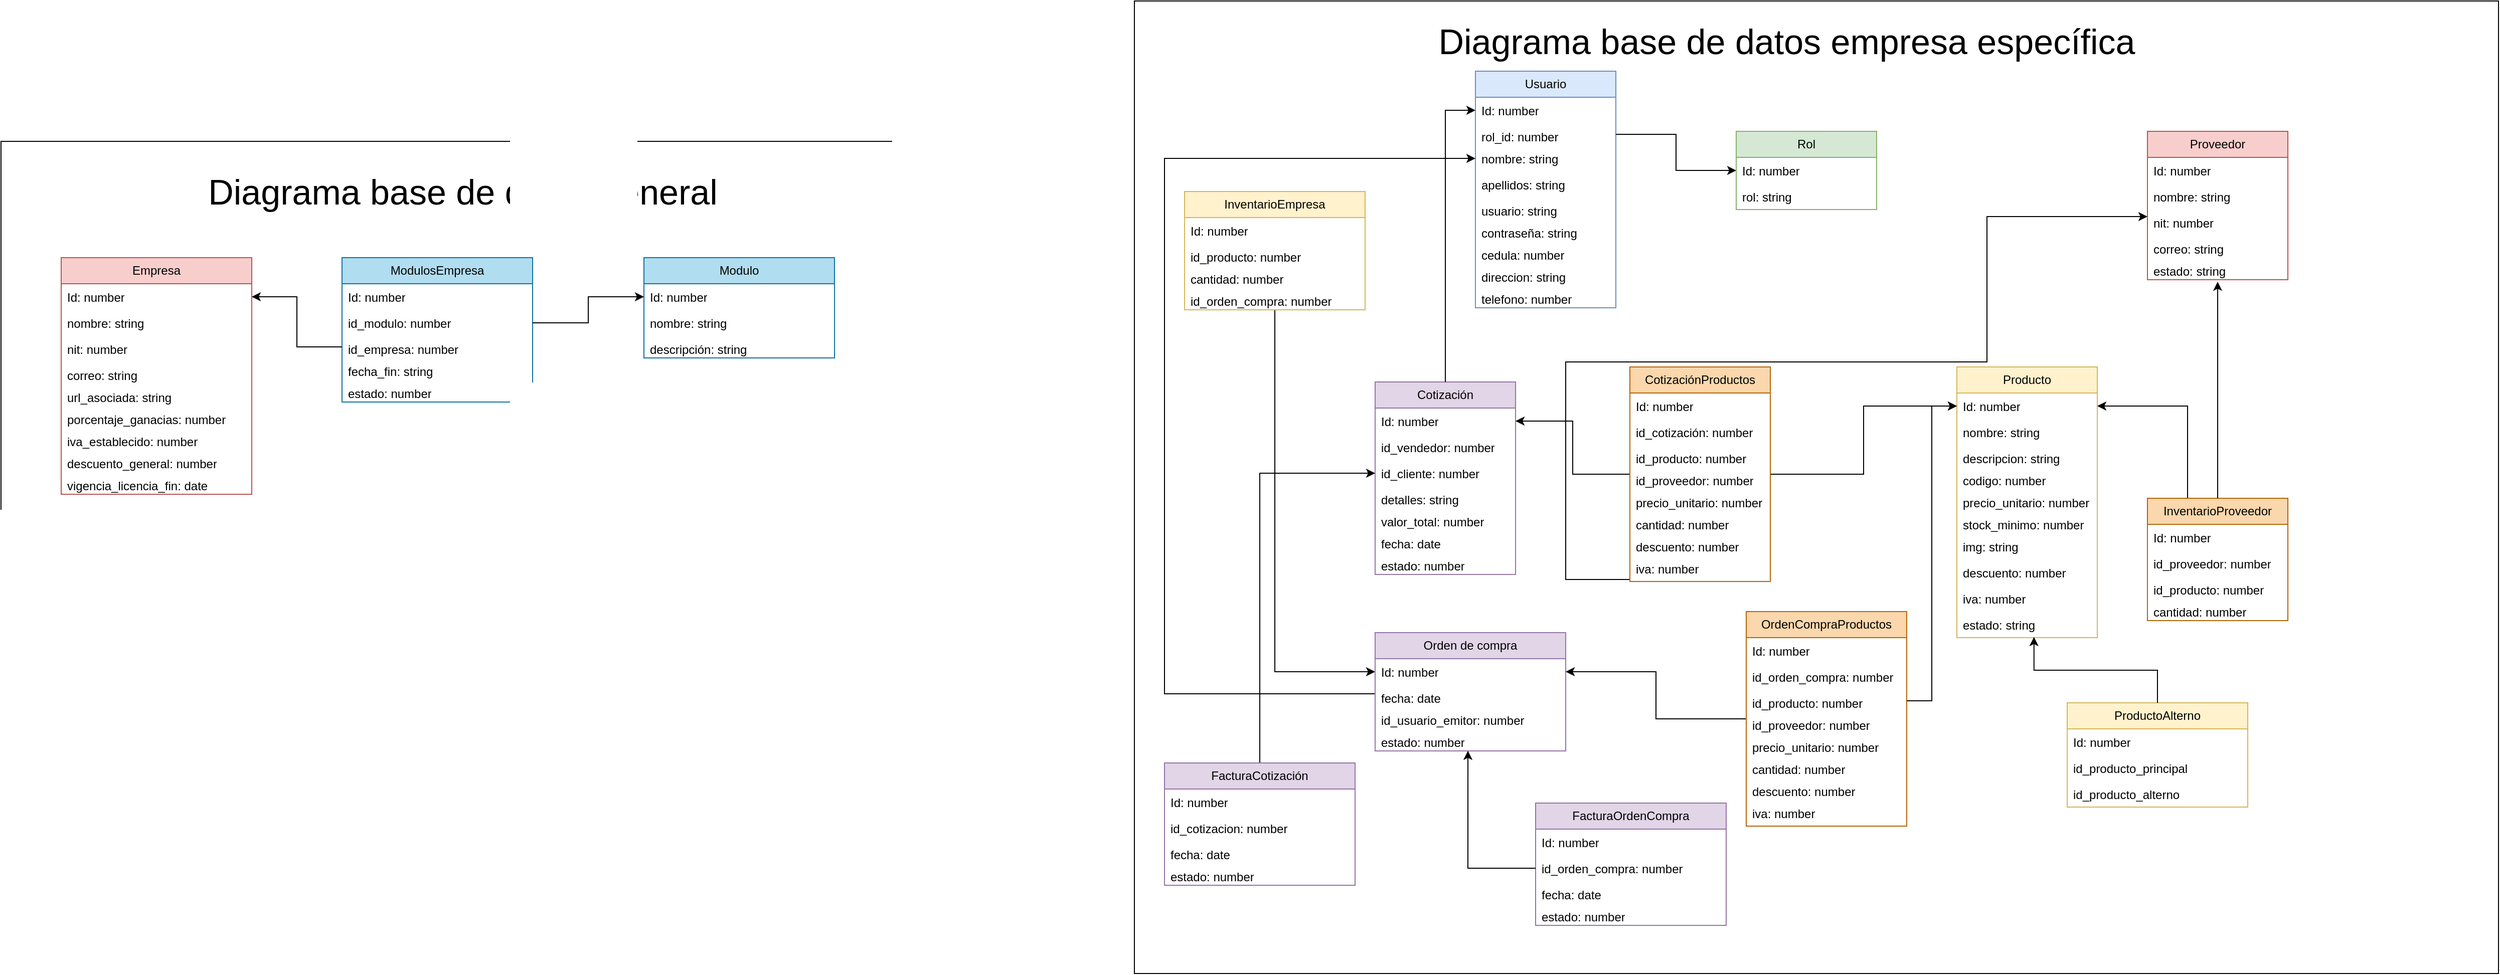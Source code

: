 <mxfile version="24.4.8" type="device">
  <diagram id="C5RBs43oDa-KdzZeNtuy" name="Page-1">
    <mxGraphModel dx="3328" dy="836" grid="1" gridSize="10" guides="1" tooltips="1" connect="1" arrows="1" fold="1" page="1" pageScale="1" pageWidth="827" pageHeight="1169" math="0" shadow="0">
      <root>
        <mxCell id="WIyWlLk6GJQsqaUBKTNV-0" />
        <mxCell id="WIyWlLk6GJQsqaUBKTNV-1" parent="WIyWlLk6GJQsqaUBKTNV-0" />
        <mxCell id="5zGnmyTfFPHYmMDMAzCC-140" value="" style="rounded=0;whiteSpace=wrap;html=1;" parent="WIyWlLk6GJQsqaUBKTNV-1" vertex="1">
          <mxGeometry x="-220" y="20" width="1360" height="970" as="geometry" />
        </mxCell>
        <mxCell id="5zGnmyTfFPHYmMDMAzCC-137" value="" style="rounded=0;whiteSpace=wrap;html=1;" parent="WIyWlLk6GJQsqaUBKTNV-1" vertex="1">
          <mxGeometry x="-1350" y="160" width="890" height="390" as="geometry" />
        </mxCell>
        <mxCell id="5zGnmyTfFPHYmMDMAzCC-3" value="Usuario" style="swimlane;fontStyle=0;childLayout=stackLayout;horizontal=1;startSize=26;fillColor=#dae8fc;horizontalStack=0;resizeParent=1;resizeParentMax=0;resizeLast=0;collapsible=1;marginBottom=0;whiteSpace=wrap;html=1;strokeColor=#6c8ebf;" parent="WIyWlLk6GJQsqaUBKTNV-1" vertex="1">
          <mxGeometry x="120" y="90" width="140" height="236" as="geometry" />
        </mxCell>
        <mxCell id="5zGnmyTfFPHYmMDMAzCC-4" value="Id: number" style="text;strokeColor=none;fillColor=none;align=left;verticalAlign=top;spacingLeft=4;spacingRight=4;overflow=hidden;rotatable=0;points=[[0,0.5],[1,0.5]];portConstraint=eastwest;whiteSpace=wrap;html=1;" parent="5zGnmyTfFPHYmMDMAzCC-3" vertex="1">
          <mxGeometry y="26" width="140" height="26" as="geometry" />
        </mxCell>
        <mxCell id="5zGnmyTfFPHYmMDMAzCC-10" value="rol_id: number" style="text;strokeColor=none;fillColor=none;align=left;verticalAlign=top;spacingLeft=4;spacingRight=4;overflow=hidden;rotatable=0;points=[[0,0.5],[1,0.5]];portConstraint=eastwest;whiteSpace=wrap;html=1;" parent="5zGnmyTfFPHYmMDMAzCC-3" vertex="1">
          <mxGeometry y="52" width="140" height="22" as="geometry" />
        </mxCell>
        <mxCell id="5zGnmyTfFPHYmMDMAzCC-5" value="nombre: string" style="text;strokeColor=none;fillColor=none;align=left;verticalAlign=top;spacingLeft=4;spacingRight=4;overflow=hidden;rotatable=0;points=[[0,0.5],[1,0.5]];portConstraint=eastwest;whiteSpace=wrap;html=1;" parent="5zGnmyTfFPHYmMDMAzCC-3" vertex="1">
          <mxGeometry y="74" width="140" height="26" as="geometry" />
        </mxCell>
        <mxCell id="5zGnmyTfFPHYmMDMAzCC-6" value="apellidos: string" style="text;strokeColor=none;fillColor=none;align=left;verticalAlign=top;spacingLeft=4;spacingRight=4;overflow=hidden;rotatable=0;points=[[0,0.5],[1,0.5]];portConstraint=eastwest;whiteSpace=wrap;html=1;" parent="5zGnmyTfFPHYmMDMAzCC-3" vertex="1">
          <mxGeometry y="100" width="140" height="26" as="geometry" />
        </mxCell>
        <mxCell id="5zGnmyTfFPHYmMDMAzCC-9" value="usuario: string" style="text;strokeColor=none;fillColor=none;align=left;verticalAlign=top;spacingLeft=4;spacingRight=4;overflow=hidden;rotatable=0;points=[[0,0.5],[1,0.5]];portConstraint=eastwest;whiteSpace=wrap;html=1;" parent="5zGnmyTfFPHYmMDMAzCC-3" vertex="1">
          <mxGeometry y="126" width="140" height="22" as="geometry" />
        </mxCell>
        <mxCell id="5zGnmyTfFPHYmMDMAzCC-14" value="contraseña: string" style="text;strokeColor=none;fillColor=none;align=left;verticalAlign=top;spacingLeft=4;spacingRight=4;overflow=hidden;rotatable=0;points=[[0,0.5],[1,0.5]];portConstraint=eastwest;whiteSpace=wrap;html=1;" parent="5zGnmyTfFPHYmMDMAzCC-3" vertex="1">
          <mxGeometry y="148" width="140" height="22" as="geometry" />
        </mxCell>
        <mxCell id="5zGnmyTfFPHYmMDMAzCC-7" value="cedula: number" style="text;strokeColor=none;fillColor=none;align=left;verticalAlign=top;spacingLeft=4;spacingRight=4;overflow=hidden;rotatable=0;points=[[0,0.5],[1,0.5]];portConstraint=eastwest;whiteSpace=wrap;html=1;" parent="5zGnmyTfFPHYmMDMAzCC-3" vertex="1">
          <mxGeometry y="170" width="140" height="22" as="geometry" />
        </mxCell>
        <mxCell id="5zGnmyTfFPHYmMDMAzCC-144" value="direccion: string" style="text;strokeColor=none;fillColor=none;align=left;verticalAlign=top;spacingLeft=4;spacingRight=4;overflow=hidden;rotatable=0;points=[[0,0.5],[1,0.5]];portConstraint=eastwest;whiteSpace=wrap;html=1;" parent="5zGnmyTfFPHYmMDMAzCC-3" vertex="1">
          <mxGeometry y="192" width="140" height="22" as="geometry" />
        </mxCell>
        <mxCell id="5zGnmyTfFPHYmMDMAzCC-145" value="telefono: number" style="text;strokeColor=none;fillColor=none;align=left;verticalAlign=top;spacingLeft=4;spacingRight=4;overflow=hidden;rotatable=0;points=[[0,0.5],[1,0.5]];portConstraint=eastwest;whiteSpace=wrap;html=1;" parent="5zGnmyTfFPHYmMDMAzCC-3" vertex="1">
          <mxGeometry y="214" width="140" height="22" as="geometry" />
        </mxCell>
        <mxCell id="5zGnmyTfFPHYmMDMAzCC-15" value="Rol" style="swimlane;fontStyle=0;childLayout=stackLayout;horizontal=1;startSize=26;fillColor=#d5e8d4;horizontalStack=0;resizeParent=1;resizeParentMax=0;resizeLast=0;collapsible=1;marginBottom=0;whiteSpace=wrap;html=1;strokeColor=#82b366;" parent="WIyWlLk6GJQsqaUBKTNV-1" vertex="1">
          <mxGeometry x="380" y="150" width="140" height="78" as="geometry" />
        </mxCell>
        <mxCell id="5zGnmyTfFPHYmMDMAzCC-16" value="Id: number" style="text;strokeColor=none;fillColor=none;align=left;verticalAlign=top;spacingLeft=4;spacingRight=4;overflow=hidden;rotatable=0;points=[[0,0.5],[1,0.5]];portConstraint=eastwest;whiteSpace=wrap;html=1;" parent="5zGnmyTfFPHYmMDMAzCC-15" vertex="1">
          <mxGeometry y="26" width="140" height="26" as="geometry" />
        </mxCell>
        <mxCell id="5zGnmyTfFPHYmMDMAzCC-17" value="rol: string" style="text;strokeColor=none;fillColor=none;align=left;verticalAlign=top;spacingLeft=4;spacingRight=4;overflow=hidden;rotatable=0;points=[[0,0.5],[1,0.5]];portConstraint=eastwest;whiteSpace=wrap;html=1;" parent="5zGnmyTfFPHYmMDMAzCC-15" vertex="1">
          <mxGeometry y="52" width="140" height="26" as="geometry" />
        </mxCell>
        <mxCell id="5zGnmyTfFPHYmMDMAzCC-29" value="Proveedor" style="swimlane;fontStyle=0;childLayout=stackLayout;horizontal=1;startSize=26;fillColor=#f8cecc;horizontalStack=0;resizeParent=1;resizeParentMax=0;resizeLast=0;collapsible=1;marginBottom=0;whiteSpace=wrap;html=1;strokeColor=#b85450;" parent="WIyWlLk6GJQsqaUBKTNV-1" vertex="1">
          <mxGeometry x="790" y="150" width="140" height="148" as="geometry" />
        </mxCell>
        <mxCell id="5zGnmyTfFPHYmMDMAzCC-30" value="Id: number" style="text;strokeColor=none;fillColor=none;align=left;verticalAlign=top;spacingLeft=4;spacingRight=4;overflow=hidden;rotatable=0;points=[[0,0.5],[1,0.5]];portConstraint=eastwest;whiteSpace=wrap;html=1;" parent="5zGnmyTfFPHYmMDMAzCC-29" vertex="1">
          <mxGeometry y="26" width="140" height="26" as="geometry" />
        </mxCell>
        <mxCell id="5zGnmyTfFPHYmMDMAzCC-31" value="nombre: string" style="text;strokeColor=none;fillColor=none;align=left;verticalAlign=top;spacingLeft=4;spacingRight=4;overflow=hidden;rotatable=0;points=[[0,0.5],[1,0.5]];portConstraint=eastwest;whiteSpace=wrap;html=1;" parent="5zGnmyTfFPHYmMDMAzCC-29" vertex="1">
          <mxGeometry y="52" width="140" height="26" as="geometry" />
        </mxCell>
        <mxCell id="5zGnmyTfFPHYmMDMAzCC-32" value="nit: number" style="text;strokeColor=none;fillColor=none;align=left;verticalAlign=top;spacingLeft=4;spacingRight=4;overflow=hidden;rotatable=0;points=[[0,0.5],[1,0.5]];portConstraint=eastwest;whiteSpace=wrap;html=1;" parent="5zGnmyTfFPHYmMDMAzCC-29" vertex="1">
          <mxGeometry y="78" width="140" height="26" as="geometry" />
        </mxCell>
        <mxCell id="5zGnmyTfFPHYmMDMAzCC-33" value="correo: string" style="text;strokeColor=none;fillColor=none;align=left;verticalAlign=top;spacingLeft=4;spacingRight=4;overflow=hidden;rotatable=0;points=[[0,0.5],[1,0.5]];portConstraint=eastwest;whiteSpace=wrap;html=1;" parent="5zGnmyTfFPHYmMDMAzCC-29" vertex="1">
          <mxGeometry y="104" width="140" height="22" as="geometry" />
        </mxCell>
        <mxCell id="8UGv5qSKdL5FKsUaXSDd-0" value="estado: string" style="text;strokeColor=none;fillColor=none;align=left;verticalAlign=top;spacingLeft=4;spacingRight=4;overflow=hidden;rotatable=0;points=[[0,0.5],[1,0.5]];portConstraint=eastwest;whiteSpace=wrap;html=1;" parent="5zGnmyTfFPHYmMDMAzCC-29" vertex="1">
          <mxGeometry y="126" width="140" height="22" as="geometry" />
        </mxCell>
        <mxCell id="5zGnmyTfFPHYmMDMAzCC-34" value="Producto" style="swimlane;fontStyle=0;childLayout=stackLayout;horizontal=1;startSize=26;fillColor=#fff2cc;horizontalStack=0;resizeParent=1;resizeParentMax=0;resizeLast=0;collapsible=1;marginBottom=0;whiteSpace=wrap;html=1;strokeColor=#d6b656;" parent="WIyWlLk6GJQsqaUBKTNV-1" vertex="1">
          <mxGeometry x="600" y="385" width="140" height="270" as="geometry" />
        </mxCell>
        <mxCell id="5zGnmyTfFPHYmMDMAzCC-35" value="Id: number" style="text;strokeColor=none;fillColor=none;align=left;verticalAlign=top;spacingLeft=4;spacingRight=4;overflow=hidden;rotatable=0;points=[[0,0.5],[1,0.5]];portConstraint=eastwest;whiteSpace=wrap;html=1;" parent="5zGnmyTfFPHYmMDMAzCC-34" vertex="1">
          <mxGeometry y="26" width="140" height="26" as="geometry" />
        </mxCell>
        <mxCell id="5zGnmyTfFPHYmMDMAzCC-36" value="nombre: string" style="text;strokeColor=none;fillColor=none;align=left;verticalAlign=top;spacingLeft=4;spacingRight=4;overflow=hidden;rotatable=0;points=[[0,0.5],[1,0.5]];portConstraint=eastwest;whiteSpace=wrap;html=1;" parent="5zGnmyTfFPHYmMDMAzCC-34" vertex="1">
          <mxGeometry y="52" width="140" height="26" as="geometry" />
        </mxCell>
        <mxCell id="5zGnmyTfFPHYmMDMAzCC-40" value="descripcion: string" style="text;strokeColor=none;fillColor=none;align=left;verticalAlign=top;spacingLeft=4;spacingRight=4;overflow=hidden;rotatable=0;points=[[0,0.5],[1,0.5]];portConstraint=eastwest;whiteSpace=wrap;html=1;" parent="5zGnmyTfFPHYmMDMAzCC-34" vertex="1">
          <mxGeometry y="78" width="140" height="22" as="geometry" />
        </mxCell>
        <mxCell id="5zGnmyTfFPHYmMDMAzCC-42" value="codigo: number" style="text;strokeColor=none;fillColor=none;align=left;verticalAlign=top;spacingLeft=4;spacingRight=4;overflow=hidden;rotatable=0;points=[[0,0.5],[1,0.5]];portConstraint=eastwest;whiteSpace=wrap;html=1;" parent="5zGnmyTfFPHYmMDMAzCC-34" vertex="1">
          <mxGeometry y="100" width="140" height="22" as="geometry" />
        </mxCell>
        <mxCell id="5zGnmyTfFPHYmMDMAzCC-41" value="precio_unitario: number" style="text;strokeColor=none;fillColor=none;align=left;verticalAlign=top;spacingLeft=4;spacingRight=4;overflow=hidden;rotatable=0;points=[[0,0.5],[1,0.5]];portConstraint=eastwest;whiteSpace=wrap;html=1;" parent="5zGnmyTfFPHYmMDMAzCC-34" vertex="1">
          <mxGeometry y="122" width="140" height="22" as="geometry" />
        </mxCell>
        <mxCell id="5zGnmyTfFPHYmMDMAzCC-39" value="stock_minimo: number" style="text;strokeColor=none;fillColor=none;align=left;verticalAlign=top;spacingLeft=4;spacingRight=4;overflow=hidden;rotatable=0;points=[[0,0.5],[1,0.5]];portConstraint=eastwest;whiteSpace=wrap;html=1;" parent="5zGnmyTfFPHYmMDMAzCC-34" vertex="1">
          <mxGeometry y="144" width="140" height="22" as="geometry" />
        </mxCell>
        <mxCell id="5zGnmyTfFPHYmMDMAzCC-37" value="img: string" style="text;strokeColor=none;fillColor=none;align=left;verticalAlign=top;spacingLeft=4;spacingRight=4;overflow=hidden;rotatable=0;points=[[0,0.5],[1,0.5]];portConstraint=eastwest;whiteSpace=wrap;html=1;" parent="5zGnmyTfFPHYmMDMAzCC-34" vertex="1">
          <mxGeometry y="166" width="140" height="26" as="geometry" />
        </mxCell>
        <mxCell id="5zGnmyTfFPHYmMDMAzCC-47" value="descuento: number" style="text;strokeColor=none;fillColor=none;align=left;verticalAlign=top;spacingLeft=4;spacingRight=4;overflow=hidden;rotatable=0;points=[[0,0.5],[1,0.5]];portConstraint=eastwest;whiteSpace=wrap;html=1;" parent="5zGnmyTfFPHYmMDMAzCC-34" vertex="1">
          <mxGeometry y="192" width="140" height="26" as="geometry" />
        </mxCell>
        <mxCell id="5zGnmyTfFPHYmMDMAzCC-83" value="iva: number" style="text;strokeColor=none;fillColor=none;align=left;verticalAlign=top;spacingLeft=4;spacingRight=4;overflow=hidden;rotatable=0;points=[[0,0.5],[1,0.5]];portConstraint=eastwest;whiteSpace=wrap;html=1;" parent="5zGnmyTfFPHYmMDMAzCC-34" vertex="1">
          <mxGeometry y="218" width="140" height="26" as="geometry" />
        </mxCell>
        <mxCell id="8UGv5qSKdL5FKsUaXSDd-1" value="estado: string" style="text;strokeColor=none;fillColor=none;align=left;verticalAlign=top;spacingLeft=4;spacingRight=4;overflow=hidden;rotatable=0;points=[[0,0.5],[1,0.5]];portConstraint=eastwest;whiteSpace=wrap;html=1;" parent="5zGnmyTfFPHYmMDMAzCC-34" vertex="1">
          <mxGeometry y="244" width="140" height="26" as="geometry" />
        </mxCell>
        <mxCell id="5zGnmyTfFPHYmMDMAzCC-58" style="edgeStyle=orthogonalEdgeStyle;rounded=0;orthogonalLoop=1;jettySize=auto;html=1;entryX=1;entryY=0.5;entryDx=0;entryDy=0;" parent="WIyWlLk6GJQsqaUBKTNV-1" source="5zGnmyTfFPHYmMDMAzCC-48" target="5zGnmyTfFPHYmMDMAzCC-35" edge="1">
          <mxGeometry relative="1" as="geometry">
            <Array as="points">
              <mxPoint x="830" y="424" />
            </Array>
          </mxGeometry>
        </mxCell>
        <mxCell id="5zGnmyTfFPHYmMDMAzCC-48" value="InventarioProveedor" style="swimlane;fontStyle=0;childLayout=stackLayout;horizontal=1;startSize=26;fillColor=#fad7ac;horizontalStack=0;resizeParent=1;resizeParentMax=0;resizeLast=0;collapsible=1;marginBottom=0;whiteSpace=wrap;html=1;strokeColor=#b46504;" parent="WIyWlLk6GJQsqaUBKTNV-1" vertex="1">
          <mxGeometry x="790" y="516" width="140" height="122" as="geometry" />
        </mxCell>
        <mxCell id="5zGnmyTfFPHYmMDMAzCC-49" value="Id: number" style="text;strokeColor=none;fillColor=none;align=left;verticalAlign=top;spacingLeft=4;spacingRight=4;overflow=hidden;rotatable=0;points=[[0,0.5],[1,0.5]];portConstraint=eastwest;whiteSpace=wrap;html=1;" parent="5zGnmyTfFPHYmMDMAzCC-48" vertex="1">
          <mxGeometry y="26" width="140" height="26" as="geometry" />
        </mxCell>
        <mxCell id="5zGnmyTfFPHYmMDMAzCC-50" value="id_proveedor: number" style="text;strokeColor=none;fillColor=none;align=left;verticalAlign=top;spacingLeft=4;spacingRight=4;overflow=hidden;rotatable=0;points=[[0,0.5],[1,0.5]];portConstraint=eastwest;whiteSpace=wrap;html=1;" parent="5zGnmyTfFPHYmMDMAzCC-48" vertex="1">
          <mxGeometry y="52" width="140" height="26" as="geometry" />
        </mxCell>
        <mxCell id="5zGnmyTfFPHYmMDMAzCC-51" value="id_producto: number" style="text;strokeColor=none;fillColor=none;align=left;verticalAlign=top;spacingLeft=4;spacingRight=4;overflow=hidden;rotatable=0;points=[[0,0.5],[1,0.5]];portConstraint=eastwest;whiteSpace=wrap;html=1;" parent="5zGnmyTfFPHYmMDMAzCC-48" vertex="1">
          <mxGeometry y="78" width="140" height="22" as="geometry" />
        </mxCell>
        <mxCell id="5zGnmyTfFPHYmMDMAzCC-52" value="cantidad: number" style="text;strokeColor=none;fillColor=none;align=left;verticalAlign=top;spacingLeft=4;spacingRight=4;overflow=hidden;rotatable=0;points=[[0,0.5],[1,0.5]];portConstraint=eastwest;whiteSpace=wrap;html=1;" parent="5zGnmyTfFPHYmMDMAzCC-48" vertex="1">
          <mxGeometry y="100" width="140" height="22" as="geometry" />
        </mxCell>
        <mxCell id="5zGnmyTfFPHYmMDMAzCC-57" style="edgeStyle=orthogonalEdgeStyle;rounded=0;orthogonalLoop=1;jettySize=auto;html=1;" parent="WIyWlLk6GJQsqaUBKTNV-1" source="5zGnmyTfFPHYmMDMAzCC-48" edge="1">
          <mxGeometry relative="1" as="geometry">
            <mxPoint x="860" y="300" as="targetPoint" />
          </mxGeometry>
        </mxCell>
        <mxCell id="5zGnmyTfFPHYmMDMAzCC-109" style="edgeStyle=orthogonalEdgeStyle;rounded=0;orthogonalLoop=1;jettySize=auto;html=1;entryX=0;entryY=0.5;entryDx=0;entryDy=0;" parent="WIyWlLk6GJQsqaUBKTNV-1" source="5zGnmyTfFPHYmMDMAzCC-59" target="5zGnmyTfFPHYmMDMAzCC-90" edge="1">
          <mxGeometry relative="1" as="geometry" />
        </mxCell>
        <mxCell id="5zGnmyTfFPHYmMDMAzCC-59" value="InventarioEmpresa" style="swimlane;fontStyle=0;childLayout=stackLayout;horizontal=1;startSize=26;fillColor=#fff2cc;horizontalStack=0;resizeParent=1;resizeParentMax=0;resizeLast=0;collapsible=1;marginBottom=0;whiteSpace=wrap;html=1;strokeColor=#d6b656;" parent="WIyWlLk6GJQsqaUBKTNV-1" vertex="1">
          <mxGeometry x="-170" y="210" width="180" height="118" as="geometry" />
        </mxCell>
        <mxCell id="5zGnmyTfFPHYmMDMAzCC-60" value="Id: number" style="text;strokeColor=none;fillColor=none;align=left;verticalAlign=top;spacingLeft=4;spacingRight=4;overflow=hidden;rotatable=0;points=[[0,0.5],[1,0.5]];portConstraint=eastwest;whiteSpace=wrap;html=1;" parent="5zGnmyTfFPHYmMDMAzCC-59" vertex="1">
          <mxGeometry y="26" width="180" height="26" as="geometry" />
        </mxCell>
        <mxCell id="5zGnmyTfFPHYmMDMAzCC-62" value="id_producto: number" style="text;strokeColor=none;fillColor=none;align=left;verticalAlign=top;spacingLeft=4;spacingRight=4;overflow=hidden;rotatable=0;points=[[0,0.5],[1,0.5]];portConstraint=eastwest;whiteSpace=wrap;html=1;" parent="5zGnmyTfFPHYmMDMAzCC-59" vertex="1">
          <mxGeometry y="52" width="180" height="22" as="geometry" />
        </mxCell>
        <mxCell id="5zGnmyTfFPHYmMDMAzCC-63" value="cantidad: number" style="text;strokeColor=none;fillColor=none;align=left;verticalAlign=top;spacingLeft=4;spacingRight=4;overflow=hidden;rotatable=0;points=[[0,0.5],[1,0.5]];portConstraint=eastwest;whiteSpace=wrap;html=1;" parent="5zGnmyTfFPHYmMDMAzCC-59" vertex="1">
          <mxGeometry y="74" width="180" height="22" as="geometry" />
        </mxCell>
        <mxCell id="5zGnmyTfFPHYmMDMAzCC-108" value="id_orden_compra: number" style="text;strokeColor=none;fillColor=none;align=left;verticalAlign=top;spacingLeft=4;spacingRight=4;overflow=hidden;rotatable=0;points=[[0,0.5],[1,0.5]];portConstraint=eastwest;whiteSpace=wrap;html=1;" parent="5zGnmyTfFPHYmMDMAzCC-59" vertex="1">
          <mxGeometry y="96" width="180" height="22" as="geometry" />
        </mxCell>
        <mxCell id="5zGnmyTfFPHYmMDMAzCC-64" value="Cotización" style="swimlane;fontStyle=0;childLayout=stackLayout;horizontal=1;startSize=26;fillColor=#e1d5e7;horizontalStack=0;resizeParent=1;resizeParentMax=0;resizeLast=0;collapsible=1;marginBottom=0;whiteSpace=wrap;html=1;strokeColor=#9673a6;" parent="WIyWlLk6GJQsqaUBKTNV-1" vertex="1">
          <mxGeometry x="20" y="400" width="140" height="192" as="geometry" />
        </mxCell>
        <mxCell id="5zGnmyTfFPHYmMDMAzCC-65" value="Id: number" style="text;strokeColor=none;fillColor=none;align=left;verticalAlign=top;spacingLeft=4;spacingRight=4;overflow=hidden;rotatable=0;points=[[0,0.5],[1,0.5]];portConstraint=eastwest;whiteSpace=wrap;html=1;" parent="5zGnmyTfFPHYmMDMAzCC-64" vertex="1">
          <mxGeometry y="26" width="140" height="26" as="geometry" />
        </mxCell>
        <mxCell id="5zGnmyTfFPHYmMDMAzCC-66" value="id_vendedor: number" style="text;strokeColor=none;fillColor=none;align=left;verticalAlign=top;spacingLeft=4;spacingRight=4;overflow=hidden;rotatable=0;points=[[0,0.5],[1,0.5]];portConstraint=eastwest;whiteSpace=wrap;html=1;" parent="5zGnmyTfFPHYmMDMAzCC-64" vertex="1">
          <mxGeometry y="52" width="140" height="26" as="geometry" />
        </mxCell>
        <mxCell id="5zGnmyTfFPHYmMDMAzCC-86" value="id_cliente: number" style="text;strokeColor=none;fillColor=none;align=left;verticalAlign=top;spacingLeft=4;spacingRight=4;overflow=hidden;rotatable=0;points=[[0,0.5],[1,0.5]];portConstraint=eastwest;whiteSpace=wrap;html=1;" parent="5zGnmyTfFPHYmMDMAzCC-64" vertex="1">
          <mxGeometry y="78" width="140" height="26" as="geometry" />
        </mxCell>
        <mxCell id="5zGnmyTfFPHYmMDMAzCC-67" value="detalles: string" style="text;strokeColor=none;fillColor=none;align=left;verticalAlign=top;spacingLeft=4;spacingRight=4;overflow=hidden;rotatable=0;points=[[0,0.5],[1,0.5]];portConstraint=eastwest;whiteSpace=wrap;html=1;" parent="5zGnmyTfFPHYmMDMAzCC-64" vertex="1">
          <mxGeometry y="104" width="140" height="22" as="geometry" />
        </mxCell>
        <mxCell id="5zGnmyTfFPHYmMDMAzCC-68" value="valor_total: number" style="text;strokeColor=none;fillColor=none;align=left;verticalAlign=top;spacingLeft=4;spacingRight=4;overflow=hidden;rotatable=0;points=[[0,0.5],[1,0.5]];portConstraint=eastwest;whiteSpace=wrap;html=1;" parent="5zGnmyTfFPHYmMDMAzCC-64" vertex="1">
          <mxGeometry y="126" width="140" height="22" as="geometry" />
        </mxCell>
        <mxCell id="5zGnmyTfFPHYmMDMAzCC-85" value="fecha: date" style="text;strokeColor=none;fillColor=none;align=left;verticalAlign=top;spacingLeft=4;spacingRight=4;overflow=hidden;rotatable=0;points=[[0,0.5],[1,0.5]];portConstraint=eastwest;whiteSpace=wrap;html=1;" parent="5zGnmyTfFPHYmMDMAzCC-64" vertex="1">
          <mxGeometry y="148" width="140" height="22" as="geometry" />
        </mxCell>
        <mxCell id="5zGnmyTfFPHYmMDMAzCC-69" value="estado: number" style="text;strokeColor=none;fillColor=none;align=left;verticalAlign=top;spacingLeft=4;spacingRight=4;overflow=hidden;rotatable=0;points=[[0,0.5],[1,0.5]];portConstraint=eastwest;whiteSpace=wrap;html=1;" parent="5zGnmyTfFPHYmMDMAzCC-64" vertex="1">
          <mxGeometry y="170" width="140" height="22" as="geometry" />
        </mxCell>
        <mxCell id="5zGnmyTfFPHYmMDMAzCC-73" style="edgeStyle=orthogonalEdgeStyle;rounded=0;orthogonalLoop=1;jettySize=auto;html=1;entryX=0;entryY=0.5;entryDx=0;entryDy=0;" parent="WIyWlLk6GJQsqaUBKTNV-1" source="5zGnmyTfFPHYmMDMAzCC-64" target="5zGnmyTfFPHYmMDMAzCC-4" edge="1">
          <mxGeometry relative="1" as="geometry">
            <mxPoint x="70" y="300" as="targetPoint" />
          </mxGeometry>
        </mxCell>
        <mxCell id="5zGnmyTfFPHYmMDMAzCC-80" style="edgeStyle=orthogonalEdgeStyle;rounded=0;orthogonalLoop=1;jettySize=auto;html=1;entryX=1;entryY=0.5;entryDx=0;entryDy=0;" parent="WIyWlLk6GJQsqaUBKTNV-1" source="5zGnmyTfFPHYmMDMAzCC-74" target="5zGnmyTfFPHYmMDMAzCC-65" edge="1">
          <mxGeometry relative="1" as="geometry" />
        </mxCell>
        <mxCell id="5zGnmyTfFPHYmMDMAzCC-81" style="edgeStyle=orthogonalEdgeStyle;rounded=0;orthogonalLoop=1;jettySize=auto;html=1;entryX=0;entryY=0.5;entryDx=0;entryDy=0;" parent="WIyWlLk6GJQsqaUBKTNV-1" source="5zGnmyTfFPHYmMDMAzCC-74" target="5zGnmyTfFPHYmMDMAzCC-35" edge="1">
          <mxGeometry relative="1" as="geometry" />
        </mxCell>
        <mxCell id="5zGnmyTfFPHYmMDMAzCC-143" style="edgeStyle=orthogonalEdgeStyle;rounded=0;orthogonalLoop=1;jettySize=auto;html=1;" parent="WIyWlLk6GJQsqaUBKTNV-1" source="5zGnmyTfFPHYmMDMAzCC-74" target="5zGnmyTfFPHYmMDMAzCC-32" edge="1">
          <mxGeometry relative="1" as="geometry">
            <Array as="points">
              <mxPoint x="210" y="597" />
              <mxPoint x="210" y="380" />
              <mxPoint x="630" y="380" />
              <mxPoint x="630" y="235" />
            </Array>
          </mxGeometry>
        </mxCell>
        <mxCell id="5zGnmyTfFPHYmMDMAzCC-74" value="CotizaciónProductos" style="swimlane;fontStyle=0;childLayout=stackLayout;horizontal=1;startSize=26;horizontalStack=0;resizeParent=1;resizeParentMax=0;resizeLast=0;collapsible=1;marginBottom=0;whiteSpace=wrap;html=1;fillColor=#fad7ac;strokeColor=#b46504;" parent="WIyWlLk6GJQsqaUBKTNV-1" vertex="1">
          <mxGeometry x="274" y="385" width="140" height="214" as="geometry" />
        </mxCell>
        <mxCell id="5zGnmyTfFPHYmMDMAzCC-75" value="Id: number" style="text;strokeColor=none;fillColor=none;align=left;verticalAlign=top;spacingLeft=4;spacingRight=4;overflow=hidden;rotatable=0;points=[[0,0.5],[1,0.5]];portConstraint=eastwest;whiteSpace=wrap;html=1;" parent="5zGnmyTfFPHYmMDMAzCC-74" vertex="1">
          <mxGeometry y="26" width="140" height="26" as="geometry" />
        </mxCell>
        <mxCell id="5zGnmyTfFPHYmMDMAzCC-76" value="id_cotización: number" style="text;strokeColor=none;fillColor=none;align=left;verticalAlign=top;spacingLeft=4;spacingRight=4;overflow=hidden;rotatable=0;points=[[0,0.5],[1,0.5]];portConstraint=eastwest;whiteSpace=wrap;html=1;" parent="5zGnmyTfFPHYmMDMAzCC-74" vertex="1">
          <mxGeometry y="52" width="140" height="26" as="geometry" />
        </mxCell>
        <mxCell id="5zGnmyTfFPHYmMDMAzCC-77" value="id_producto: number" style="text;strokeColor=none;fillColor=none;align=left;verticalAlign=top;spacingLeft=4;spacingRight=4;overflow=hidden;rotatable=0;points=[[0,0.5],[1,0.5]];portConstraint=eastwest;whiteSpace=wrap;html=1;" parent="5zGnmyTfFPHYmMDMAzCC-74" vertex="1">
          <mxGeometry y="78" width="140" height="22" as="geometry" />
        </mxCell>
        <mxCell id="5zGnmyTfFPHYmMDMAzCC-105" value="id_proveedor: number" style="text;strokeColor=none;fillColor=none;align=left;verticalAlign=top;spacingLeft=4;spacingRight=4;overflow=hidden;rotatable=0;points=[[0,0.5],[1,0.5]];portConstraint=eastwest;whiteSpace=wrap;html=1;" parent="5zGnmyTfFPHYmMDMAzCC-74" vertex="1">
          <mxGeometry y="100" width="140" height="22" as="geometry" />
        </mxCell>
        <mxCell id="5zGnmyTfFPHYmMDMAzCC-87" value="precio_unitario: number" style="text;strokeColor=none;fillColor=none;align=left;verticalAlign=top;spacingLeft=4;spacingRight=4;overflow=hidden;rotatable=0;points=[[0,0.5],[1,0.5]];portConstraint=eastwest;whiteSpace=wrap;html=1;" parent="5zGnmyTfFPHYmMDMAzCC-74" vertex="1">
          <mxGeometry y="122" width="140" height="22" as="geometry" />
        </mxCell>
        <mxCell id="5zGnmyTfFPHYmMDMAzCC-78" value="cantidad: number" style="text;strokeColor=none;fillColor=none;align=left;verticalAlign=top;spacingLeft=4;spacingRight=4;overflow=hidden;rotatable=0;points=[[0,0.5],[1,0.5]];portConstraint=eastwest;whiteSpace=wrap;html=1;" parent="5zGnmyTfFPHYmMDMAzCC-74" vertex="1">
          <mxGeometry y="144" width="140" height="22" as="geometry" />
        </mxCell>
        <mxCell id="5zGnmyTfFPHYmMDMAzCC-79" value="descuento: number" style="text;strokeColor=none;fillColor=none;align=left;verticalAlign=top;spacingLeft=4;spacingRight=4;overflow=hidden;rotatable=0;points=[[0,0.5],[1,0.5]];portConstraint=eastwest;whiteSpace=wrap;html=1;" parent="5zGnmyTfFPHYmMDMAzCC-74" vertex="1">
          <mxGeometry y="166" width="140" height="22" as="geometry" />
        </mxCell>
        <mxCell id="5zGnmyTfFPHYmMDMAzCC-84" value="iva: number" style="text;strokeColor=none;fillColor=none;align=left;verticalAlign=top;spacingLeft=4;spacingRight=4;overflow=hidden;rotatable=0;points=[[0,0.5],[1,0.5]];portConstraint=eastwest;whiteSpace=wrap;html=1;" parent="5zGnmyTfFPHYmMDMAzCC-74" vertex="1">
          <mxGeometry y="188" width="140" height="26" as="geometry" />
        </mxCell>
        <mxCell id="htOPqGFQPIFv7Vnmp9Pe-1" style="edgeStyle=orthogonalEdgeStyle;rounded=0;orthogonalLoop=1;jettySize=auto;html=1;entryX=0;entryY=0.5;entryDx=0;entryDy=0;" parent="WIyWlLk6GJQsqaUBKTNV-1" source="5zGnmyTfFPHYmMDMAzCC-89" target="5zGnmyTfFPHYmMDMAzCC-5" edge="1">
          <mxGeometry relative="1" as="geometry">
            <Array as="points">
              <mxPoint x="-190" y="711" />
              <mxPoint x="-190" y="177" />
            </Array>
          </mxGeometry>
        </mxCell>
        <mxCell id="5zGnmyTfFPHYmMDMAzCC-89" value="Orden de compra" style="swimlane;fontStyle=0;childLayout=stackLayout;horizontal=1;startSize=26;fillColor=#e1d5e7;horizontalStack=0;resizeParent=1;resizeParentMax=0;resizeLast=0;collapsible=1;marginBottom=0;whiteSpace=wrap;html=1;strokeColor=#9673a6;" parent="WIyWlLk6GJQsqaUBKTNV-1" vertex="1">
          <mxGeometry x="20" y="650" width="190" height="118" as="geometry" />
        </mxCell>
        <mxCell id="5zGnmyTfFPHYmMDMAzCC-90" value="Id: number" style="text;strokeColor=none;fillColor=none;align=left;verticalAlign=top;spacingLeft=4;spacingRight=4;overflow=hidden;rotatable=0;points=[[0,0.5],[1,0.5]];portConstraint=eastwest;whiteSpace=wrap;html=1;" parent="5zGnmyTfFPHYmMDMAzCC-89" vertex="1">
          <mxGeometry y="26" width="190" height="26" as="geometry" />
        </mxCell>
        <mxCell id="5zGnmyTfFPHYmMDMAzCC-95" value="fecha: date" style="text;strokeColor=none;fillColor=none;align=left;verticalAlign=top;spacingLeft=4;spacingRight=4;overflow=hidden;rotatable=0;points=[[0,0.5],[1,0.5]];portConstraint=eastwest;whiteSpace=wrap;html=1;" parent="5zGnmyTfFPHYmMDMAzCC-89" vertex="1">
          <mxGeometry y="52" width="190" height="22" as="geometry" />
        </mxCell>
        <mxCell id="htOPqGFQPIFv7Vnmp9Pe-2" value="id_usuario_emitor: number" style="text;strokeColor=none;fillColor=none;align=left;verticalAlign=top;spacingLeft=4;spacingRight=4;overflow=hidden;rotatable=0;points=[[0,0.5],[1,0.5]];portConstraint=eastwest;whiteSpace=wrap;html=1;" parent="5zGnmyTfFPHYmMDMAzCC-89" vertex="1">
          <mxGeometry y="74" width="190" height="22" as="geometry" />
        </mxCell>
        <mxCell id="5zGnmyTfFPHYmMDMAzCC-96" value="estado: number" style="text;strokeColor=none;fillColor=none;align=left;verticalAlign=top;spacingLeft=4;spacingRight=4;overflow=hidden;rotatable=0;points=[[0,0.5],[1,0.5]];portConstraint=eastwest;whiteSpace=wrap;html=1;" parent="5zGnmyTfFPHYmMDMAzCC-89" vertex="1">
          <mxGeometry y="96" width="190" height="22" as="geometry" />
        </mxCell>
        <mxCell id="5zGnmyTfFPHYmMDMAzCC-110" value="Empresa" style="swimlane;fontStyle=0;childLayout=stackLayout;horizontal=1;startSize=26;fillColor=#f8cecc;horizontalStack=0;resizeParent=1;resizeParentMax=0;resizeLast=0;collapsible=1;marginBottom=0;whiteSpace=wrap;html=1;strokeColor=#b85450;" parent="WIyWlLk6GJQsqaUBKTNV-1" vertex="1">
          <mxGeometry x="-1290" y="276" width="190" height="236" as="geometry" />
        </mxCell>
        <mxCell id="5zGnmyTfFPHYmMDMAzCC-111" value="Id: number" style="text;strokeColor=none;fillColor=none;align=left;verticalAlign=top;spacingLeft=4;spacingRight=4;overflow=hidden;rotatable=0;points=[[0,0.5],[1,0.5]];portConstraint=eastwest;whiteSpace=wrap;html=1;" parent="5zGnmyTfFPHYmMDMAzCC-110" vertex="1">
          <mxGeometry y="26" width="190" height="26" as="geometry" />
        </mxCell>
        <mxCell id="5zGnmyTfFPHYmMDMAzCC-112" value="nombre: string" style="text;strokeColor=none;fillColor=none;align=left;verticalAlign=top;spacingLeft=4;spacingRight=4;overflow=hidden;rotatable=0;points=[[0,0.5],[1,0.5]];portConstraint=eastwest;whiteSpace=wrap;html=1;" parent="5zGnmyTfFPHYmMDMAzCC-110" vertex="1">
          <mxGeometry y="52" width="190" height="26" as="geometry" />
        </mxCell>
        <mxCell id="5zGnmyTfFPHYmMDMAzCC-113" value="nit: number" style="text;strokeColor=none;fillColor=none;align=left;verticalAlign=top;spacingLeft=4;spacingRight=4;overflow=hidden;rotatable=0;points=[[0,0.5],[1,0.5]];portConstraint=eastwest;whiteSpace=wrap;html=1;" parent="5zGnmyTfFPHYmMDMAzCC-110" vertex="1">
          <mxGeometry y="78" width="190" height="26" as="geometry" />
        </mxCell>
        <mxCell id="5zGnmyTfFPHYmMDMAzCC-114" value="correo: string" style="text;strokeColor=none;fillColor=none;align=left;verticalAlign=top;spacingLeft=4;spacingRight=4;overflow=hidden;rotatable=0;points=[[0,0.5],[1,0.5]];portConstraint=eastwest;whiteSpace=wrap;html=1;" parent="5zGnmyTfFPHYmMDMAzCC-110" vertex="1">
          <mxGeometry y="104" width="190" height="22" as="geometry" />
        </mxCell>
        <mxCell id="htOPqGFQPIFv7Vnmp9Pe-0" value="url_asociada: string" style="text;strokeColor=none;fillColor=none;align=left;verticalAlign=top;spacingLeft=4;spacingRight=4;overflow=hidden;rotatable=0;points=[[0,0.5],[1,0.5]];portConstraint=eastwest;whiteSpace=wrap;html=1;" parent="5zGnmyTfFPHYmMDMAzCC-110" vertex="1">
          <mxGeometry y="126" width="190" height="22" as="geometry" />
        </mxCell>
        <mxCell id="5zGnmyTfFPHYmMDMAzCC-116" value="porcentaje_ganacias: number" style="text;strokeColor=none;fillColor=none;align=left;verticalAlign=top;spacingLeft=4;spacingRight=4;overflow=hidden;rotatable=0;points=[[0,0.5],[1,0.5]];portConstraint=eastwest;whiteSpace=wrap;html=1;" parent="5zGnmyTfFPHYmMDMAzCC-110" vertex="1">
          <mxGeometry y="148" width="190" height="22" as="geometry" />
        </mxCell>
        <mxCell id="5zGnmyTfFPHYmMDMAzCC-117" value="iva_establecido: number" style="text;strokeColor=none;fillColor=none;align=left;verticalAlign=top;spacingLeft=4;spacingRight=4;overflow=hidden;rotatable=0;points=[[0,0.5],[1,0.5]];portConstraint=eastwest;whiteSpace=wrap;html=1;" parent="5zGnmyTfFPHYmMDMAzCC-110" vertex="1">
          <mxGeometry y="170" width="190" height="22" as="geometry" />
        </mxCell>
        <mxCell id="5zGnmyTfFPHYmMDMAzCC-118" value="descuento_general: number" style="text;strokeColor=none;fillColor=none;align=left;verticalAlign=top;spacingLeft=4;spacingRight=4;overflow=hidden;rotatable=0;points=[[0,0.5],[1,0.5]];portConstraint=eastwest;whiteSpace=wrap;html=1;" parent="5zGnmyTfFPHYmMDMAzCC-110" vertex="1">
          <mxGeometry y="192" width="190" height="22" as="geometry" />
        </mxCell>
        <mxCell id="htOPqGFQPIFv7Vnmp9Pe-17" value="vigencia_licencia_fin: date" style="text;strokeColor=none;fillColor=none;align=left;verticalAlign=top;spacingLeft=4;spacingRight=4;overflow=hidden;rotatable=0;points=[[0,0.5],[1,0.5]];portConstraint=eastwest;whiteSpace=wrap;html=1;" parent="5zGnmyTfFPHYmMDMAzCC-110" vertex="1">
          <mxGeometry y="214" width="190" height="22" as="geometry" />
        </mxCell>
        <mxCell id="5zGnmyTfFPHYmMDMAzCC-119" value="Modulo" style="swimlane;fontStyle=0;childLayout=stackLayout;horizontal=1;startSize=26;fillColor=#b1ddf0;horizontalStack=0;resizeParent=1;resizeParentMax=0;resizeLast=0;collapsible=1;marginBottom=0;whiteSpace=wrap;html=1;strokeColor=#10739e;" parent="WIyWlLk6GJQsqaUBKTNV-1" vertex="1">
          <mxGeometry x="-709" y="276" width="190" height="100" as="geometry" />
        </mxCell>
        <mxCell id="5zGnmyTfFPHYmMDMAzCC-120" value="Id: number" style="text;strokeColor=none;fillColor=none;align=left;verticalAlign=top;spacingLeft=4;spacingRight=4;overflow=hidden;rotatable=0;points=[[0,0.5],[1,0.5]];portConstraint=eastwest;whiteSpace=wrap;html=1;" parent="5zGnmyTfFPHYmMDMAzCC-119" vertex="1">
          <mxGeometry y="26" width="190" height="26" as="geometry" />
        </mxCell>
        <mxCell id="5zGnmyTfFPHYmMDMAzCC-121" value="nombre: string" style="text;strokeColor=none;fillColor=none;align=left;verticalAlign=top;spacingLeft=4;spacingRight=4;overflow=hidden;rotatable=0;points=[[0,0.5],[1,0.5]];portConstraint=eastwest;whiteSpace=wrap;html=1;" parent="5zGnmyTfFPHYmMDMAzCC-119" vertex="1">
          <mxGeometry y="52" width="190" height="26" as="geometry" />
        </mxCell>
        <mxCell id="5zGnmyTfFPHYmMDMAzCC-127" value="descripción: string" style="text;strokeColor=none;fillColor=none;align=left;verticalAlign=top;spacingLeft=4;spacingRight=4;overflow=hidden;rotatable=0;points=[[0,0.5],[1,0.5]];portConstraint=eastwest;whiteSpace=wrap;html=1;" parent="5zGnmyTfFPHYmMDMAzCC-119" vertex="1">
          <mxGeometry y="78" width="190" height="22" as="geometry" />
        </mxCell>
        <mxCell id="5zGnmyTfFPHYmMDMAzCC-128" value="ModulosEmpresa" style="swimlane;fontStyle=0;childLayout=stackLayout;horizontal=1;startSize=26;fillColor=#b1ddf0;horizontalStack=0;resizeParent=1;resizeParentMax=0;resizeLast=0;collapsible=1;marginBottom=0;whiteSpace=wrap;html=1;strokeColor=#10739e;" parent="WIyWlLk6GJQsqaUBKTNV-1" vertex="1">
          <mxGeometry x="-1010" y="276" width="190" height="144" as="geometry" />
        </mxCell>
        <mxCell id="5zGnmyTfFPHYmMDMAzCC-129" value="Id: number" style="text;strokeColor=none;fillColor=none;align=left;verticalAlign=top;spacingLeft=4;spacingRight=4;overflow=hidden;rotatable=0;points=[[0,0.5],[1,0.5]];portConstraint=eastwest;whiteSpace=wrap;html=1;" parent="5zGnmyTfFPHYmMDMAzCC-128" vertex="1">
          <mxGeometry y="26" width="190" height="26" as="geometry" />
        </mxCell>
        <mxCell id="5zGnmyTfFPHYmMDMAzCC-130" value="id_modulo: number" style="text;strokeColor=none;fillColor=none;align=left;verticalAlign=top;spacingLeft=4;spacingRight=4;overflow=hidden;rotatable=0;points=[[0,0.5],[1,0.5]];portConstraint=eastwest;whiteSpace=wrap;html=1;" parent="5zGnmyTfFPHYmMDMAzCC-128" vertex="1">
          <mxGeometry y="52" width="190" height="26" as="geometry" />
        </mxCell>
        <mxCell id="5zGnmyTfFPHYmMDMAzCC-131" value="id_empresa: number" style="text;strokeColor=none;fillColor=none;align=left;verticalAlign=top;spacingLeft=4;spacingRight=4;overflow=hidden;rotatable=0;points=[[0,0.5],[1,0.5]];portConstraint=eastwest;whiteSpace=wrap;html=1;" parent="5zGnmyTfFPHYmMDMAzCC-128" vertex="1">
          <mxGeometry y="78" width="190" height="22" as="geometry" />
        </mxCell>
        <mxCell id="MWJo-Cnoe19JPy8DTF5I-0" value="fecha_fin: string" style="text;strokeColor=none;fillColor=none;align=left;verticalAlign=top;spacingLeft=4;spacingRight=4;overflow=hidden;rotatable=0;points=[[0,0.5],[1,0.5]];portConstraint=eastwest;whiteSpace=wrap;html=1;" vertex="1" parent="5zGnmyTfFPHYmMDMAzCC-128">
          <mxGeometry y="100" width="190" height="22" as="geometry" />
        </mxCell>
        <mxCell id="5zGnmyTfFPHYmMDMAzCC-132" value="estado: number" style="text;strokeColor=none;fillColor=none;align=left;verticalAlign=top;spacingLeft=4;spacingRight=4;overflow=hidden;rotatable=0;points=[[0,0.5],[1,0.5]];portConstraint=eastwest;whiteSpace=wrap;html=1;" parent="5zGnmyTfFPHYmMDMAzCC-128" vertex="1">
          <mxGeometry y="122" width="190" height="22" as="geometry" />
        </mxCell>
        <mxCell id="5zGnmyTfFPHYmMDMAzCC-133" style="edgeStyle=orthogonalEdgeStyle;rounded=0;orthogonalLoop=1;jettySize=auto;html=1;entryX=0;entryY=0.5;entryDx=0;entryDy=0;" parent="WIyWlLk6GJQsqaUBKTNV-1" source="5zGnmyTfFPHYmMDMAzCC-130" target="5zGnmyTfFPHYmMDMAzCC-120" edge="1">
          <mxGeometry relative="1" as="geometry" />
        </mxCell>
        <mxCell id="5zGnmyTfFPHYmMDMAzCC-134" style="edgeStyle=orthogonalEdgeStyle;rounded=0;orthogonalLoop=1;jettySize=auto;html=1;entryX=1;entryY=0.5;entryDx=0;entryDy=0;" parent="WIyWlLk6GJQsqaUBKTNV-1" source="5zGnmyTfFPHYmMDMAzCC-131" target="5zGnmyTfFPHYmMDMAzCC-111" edge="1">
          <mxGeometry relative="1" as="geometry" />
        </mxCell>
        <mxCell id="5zGnmyTfFPHYmMDMAzCC-138" value="&lt;font style=&quot;font-size: 35px;&quot;&gt;Diagrama base de datos general&lt;/font&gt;" style="text;html=1;align=center;verticalAlign=middle;resizable=0;points=[];autosize=1;strokeColor=none;fillColor=none;" parent="WIyWlLk6GJQsqaUBKTNV-1" vertex="1">
          <mxGeometry x="-1155" y="180" width="530" height="60" as="geometry" />
        </mxCell>
        <mxCell id="5zGnmyTfFPHYmMDMAzCC-141" value="&lt;font style=&quot;font-size: 35px;&quot;&gt;Diagrama base de datos empresa específica&lt;/font&gt;" style="text;html=1;align=center;verticalAlign=middle;resizable=0;points=[];autosize=1;strokeColor=none;fillColor=none;" parent="WIyWlLk6GJQsqaUBKTNV-1" vertex="1">
          <mxGeometry x="70" y="30" width="720" height="60" as="geometry" />
        </mxCell>
        <mxCell id="5zGnmyTfFPHYmMDMAzCC-142" style="edgeStyle=orthogonalEdgeStyle;rounded=0;orthogonalLoop=1;jettySize=auto;html=1;entryX=0;entryY=0.5;entryDx=0;entryDy=0;" parent="WIyWlLk6GJQsqaUBKTNV-1" source="5zGnmyTfFPHYmMDMAzCC-10" target="5zGnmyTfFPHYmMDMAzCC-15" edge="1">
          <mxGeometry relative="1" as="geometry" />
        </mxCell>
        <mxCell id="5zGnmyTfFPHYmMDMAzCC-146" value="FacturaOrdenCompra" style="swimlane;fontStyle=0;childLayout=stackLayout;horizontal=1;startSize=26;fillColor=#e1d5e7;horizontalStack=0;resizeParent=1;resizeParentMax=0;resizeLast=0;collapsible=1;marginBottom=0;whiteSpace=wrap;html=1;strokeColor=#9673a6;" parent="WIyWlLk6GJQsqaUBKTNV-1" vertex="1">
          <mxGeometry x="180" y="820" width="190" height="122" as="geometry" />
        </mxCell>
        <mxCell id="5zGnmyTfFPHYmMDMAzCC-147" value="Id: number" style="text;strokeColor=none;fillColor=none;align=left;verticalAlign=top;spacingLeft=4;spacingRight=4;overflow=hidden;rotatable=0;points=[[0,0.5],[1,0.5]];portConstraint=eastwest;whiteSpace=wrap;html=1;" parent="5zGnmyTfFPHYmMDMAzCC-146" vertex="1">
          <mxGeometry y="26" width="190" height="26" as="geometry" />
        </mxCell>
        <mxCell id="5zGnmyTfFPHYmMDMAzCC-148" value="id_orden_compra: number" style="text;strokeColor=none;fillColor=none;align=left;verticalAlign=top;spacingLeft=4;spacingRight=4;overflow=hidden;rotatable=0;points=[[0,0.5],[1,0.5]];portConstraint=eastwest;whiteSpace=wrap;html=1;" parent="5zGnmyTfFPHYmMDMAzCC-146" vertex="1">
          <mxGeometry y="52" width="190" height="26" as="geometry" />
        </mxCell>
        <mxCell id="5zGnmyTfFPHYmMDMAzCC-149" value="fecha: date" style="text;strokeColor=none;fillColor=none;align=left;verticalAlign=top;spacingLeft=4;spacingRight=4;overflow=hidden;rotatable=0;points=[[0,0.5],[1,0.5]];portConstraint=eastwest;whiteSpace=wrap;html=1;" parent="5zGnmyTfFPHYmMDMAzCC-146" vertex="1">
          <mxGeometry y="78" width="190" height="22" as="geometry" />
        </mxCell>
        <mxCell id="5zGnmyTfFPHYmMDMAzCC-150" value="estado: number" style="text;strokeColor=none;fillColor=none;align=left;verticalAlign=top;spacingLeft=4;spacingRight=4;overflow=hidden;rotatable=0;points=[[0,0.5],[1,0.5]];portConstraint=eastwest;whiteSpace=wrap;html=1;" parent="5zGnmyTfFPHYmMDMAzCC-146" vertex="1">
          <mxGeometry y="100" width="190" height="22" as="geometry" />
        </mxCell>
        <mxCell id="5zGnmyTfFPHYmMDMAzCC-152" style="edgeStyle=orthogonalEdgeStyle;rounded=0;orthogonalLoop=1;jettySize=auto;html=1;entryX=0.487;entryY=0.996;entryDx=0;entryDy=0;entryPerimeter=0;" parent="WIyWlLk6GJQsqaUBKTNV-1" source="5zGnmyTfFPHYmMDMAzCC-148" target="5zGnmyTfFPHYmMDMAzCC-96" edge="1">
          <mxGeometry relative="1" as="geometry" />
        </mxCell>
        <mxCell id="htOPqGFQPIFv7Vnmp9Pe-14" style="edgeStyle=orthogonalEdgeStyle;rounded=0;orthogonalLoop=1;jettySize=auto;html=1;entryX=1;entryY=0.5;entryDx=0;entryDy=0;" parent="WIyWlLk6GJQsqaUBKTNV-1" source="htOPqGFQPIFv7Vnmp9Pe-3" target="5zGnmyTfFPHYmMDMAzCC-90" edge="1">
          <mxGeometry relative="1" as="geometry" />
        </mxCell>
        <mxCell id="htOPqGFQPIFv7Vnmp9Pe-3" value="OrdenCompraProductos" style="swimlane;fontStyle=0;childLayout=stackLayout;horizontal=1;startSize=26;horizontalStack=0;resizeParent=1;resizeParentMax=0;resizeLast=0;collapsible=1;marginBottom=0;whiteSpace=wrap;html=1;fillColor=#fad7ac;strokeColor=#b46504;" parent="WIyWlLk6GJQsqaUBKTNV-1" vertex="1">
          <mxGeometry x="390" y="629" width="160" height="214" as="geometry" />
        </mxCell>
        <mxCell id="htOPqGFQPIFv7Vnmp9Pe-4" value="Id: number" style="text;strokeColor=none;fillColor=none;align=left;verticalAlign=top;spacingLeft=4;spacingRight=4;overflow=hidden;rotatable=0;points=[[0,0.5],[1,0.5]];portConstraint=eastwest;whiteSpace=wrap;html=1;" parent="htOPqGFQPIFv7Vnmp9Pe-3" vertex="1">
          <mxGeometry y="26" width="160" height="26" as="geometry" />
        </mxCell>
        <mxCell id="htOPqGFQPIFv7Vnmp9Pe-5" value="id_orden_compra: number" style="text;strokeColor=none;fillColor=none;align=left;verticalAlign=top;spacingLeft=4;spacingRight=4;overflow=hidden;rotatable=0;points=[[0,0.5],[1,0.5]];portConstraint=eastwest;whiteSpace=wrap;html=1;" parent="htOPqGFQPIFv7Vnmp9Pe-3" vertex="1">
          <mxGeometry y="52" width="160" height="26" as="geometry" />
        </mxCell>
        <mxCell id="htOPqGFQPIFv7Vnmp9Pe-6" value="id_producto: number" style="text;strokeColor=none;fillColor=none;align=left;verticalAlign=top;spacingLeft=4;spacingRight=4;overflow=hidden;rotatable=0;points=[[0,0.5],[1,0.5]];portConstraint=eastwest;whiteSpace=wrap;html=1;" parent="htOPqGFQPIFv7Vnmp9Pe-3" vertex="1">
          <mxGeometry y="78" width="160" height="22" as="geometry" />
        </mxCell>
        <mxCell id="htOPqGFQPIFv7Vnmp9Pe-7" value="id_proveedor: number" style="text;strokeColor=none;fillColor=none;align=left;verticalAlign=top;spacingLeft=4;spacingRight=4;overflow=hidden;rotatable=0;points=[[0,0.5],[1,0.5]];portConstraint=eastwest;whiteSpace=wrap;html=1;" parent="htOPqGFQPIFv7Vnmp9Pe-3" vertex="1">
          <mxGeometry y="100" width="160" height="22" as="geometry" />
        </mxCell>
        <mxCell id="htOPqGFQPIFv7Vnmp9Pe-8" value="precio_unitario: number" style="text;strokeColor=none;fillColor=none;align=left;verticalAlign=top;spacingLeft=4;spacingRight=4;overflow=hidden;rotatable=0;points=[[0,0.5],[1,0.5]];portConstraint=eastwest;whiteSpace=wrap;html=1;" parent="htOPqGFQPIFv7Vnmp9Pe-3" vertex="1">
          <mxGeometry y="122" width="160" height="22" as="geometry" />
        </mxCell>
        <mxCell id="htOPqGFQPIFv7Vnmp9Pe-9" value="cantidad: number" style="text;strokeColor=none;fillColor=none;align=left;verticalAlign=top;spacingLeft=4;spacingRight=4;overflow=hidden;rotatable=0;points=[[0,0.5],[1,0.5]];portConstraint=eastwest;whiteSpace=wrap;html=1;" parent="htOPqGFQPIFv7Vnmp9Pe-3" vertex="1">
          <mxGeometry y="144" width="160" height="22" as="geometry" />
        </mxCell>
        <mxCell id="htOPqGFQPIFv7Vnmp9Pe-10" value="descuento: number" style="text;strokeColor=none;fillColor=none;align=left;verticalAlign=top;spacingLeft=4;spacingRight=4;overflow=hidden;rotatable=0;points=[[0,0.5],[1,0.5]];portConstraint=eastwest;whiteSpace=wrap;html=1;" parent="htOPqGFQPIFv7Vnmp9Pe-3" vertex="1">
          <mxGeometry y="166" width="160" height="22" as="geometry" />
        </mxCell>
        <mxCell id="htOPqGFQPIFv7Vnmp9Pe-11" value="iva: number" style="text;strokeColor=none;fillColor=none;align=left;verticalAlign=top;spacingLeft=4;spacingRight=4;overflow=hidden;rotatable=0;points=[[0,0.5],[1,0.5]];portConstraint=eastwest;whiteSpace=wrap;html=1;" parent="htOPqGFQPIFv7Vnmp9Pe-3" vertex="1">
          <mxGeometry y="188" width="160" height="26" as="geometry" />
        </mxCell>
        <mxCell id="htOPqGFQPIFv7Vnmp9Pe-15" style="edgeStyle=orthogonalEdgeStyle;rounded=0;orthogonalLoop=1;jettySize=auto;html=1;exitX=1;exitY=0.5;exitDx=0;exitDy=0;entryX=0;entryY=0.5;entryDx=0;entryDy=0;" parent="WIyWlLk6GJQsqaUBKTNV-1" source="htOPqGFQPIFv7Vnmp9Pe-6" target="5zGnmyTfFPHYmMDMAzCC-35" edge="1">
          <mxGeometry relative="1" as="geometry" />
        </mxCell>
        <mxCell id="8UGv5qSKdL5FKsUaXSDd-7" style="edgeStyle=orthogonalEdgeStyle;rounded=0;orthogonalLoop=1;jettySize=auto;html=1;" parent="WIyWlLk6GJQsqaUBKTNV-1" source="8UGv5qSKdL5FKsUaXSDd-2" target="5zGnmyTfFPHYmMDMAzCC-86" edge="1">
          <mxGeometry relative="1" as="geometry" />
        </mxCell>
        <mxCell id="8UGv5qSKdL5FKsUaXSDd-2" value="FacturaCotización" style="swimlane;fontStyle=0;childLayout=stackLayout;horizontal=1;startSize=26;fillColor=#e1d5e7;horizontalStack=0;resizeParent=1;resizeParentMax=0;resizeLast=0;collapsible=1;marginBottom=0;whiteSpace=wrap;html=1;strokeColor=#9673a6;" parent="WIyWlLk6GJQsqaUBKTNV-1" vertex="1">
          <mxGeometry x="-190" y="780" width="190" height="122" as="geometry" />
        </mxCell>
        <mxCell id="8UGv5qSKdL5FKsUaXSDd-3" value="Id: number" style="text;strokeColor=none;fillColor=none;align=left;verticalAlign=top;spacingLeft=4;spacingRight=4;overflow=hidden;rotatable=0;points=[[0,0.5],[1,0.5]];portConstraint=eastwest;whiteSpace=wrap;html=1;" parent="8UGv5qSKdL5FKsUaXSDd-2" vertex="1">
          <mxGeometry y="26" width="190" height="26" as="geometry" />
        </mxCell>
        <mxCell id="8UGv5qSKdL5FKsUaXSDd-4" value="id_cotizacion: number" style="text;strokeColor=none;fillColor=none;align=left;verticalAlign=top;spacingLeft=4;spacingRight=4;overflow=hidden;rotatable=0;points=[[0,0.5],[1,0.5]];portConstraint=eastwest;whiteSpace=wrap;html=1;" parent="8UGv5qSKdL5FKsUaXSDd-2" vertex="1">
          <mxGeometry y="52" width="190" height="26" as="geometry" />
        </mxCell>
        <mxCell id="8UGv5qSKdL5FKsUaXSDd-5" value="fecha: date" style="text;strokeColor=none;fillColor=none;align=left;verticalAlign=top;spacingLeft=4;spacingRight=4;overflow=hidden;rotatable=0;points=[[0,0.5],[1,0.5]];portConstraint=eastwest;whiteSpace=wrap;html=1;" parent="8UGv5qSKdL5FKsUaXSDd-2" vertex="1">
          <mxGeometry y="78" width="190" height="22" as="geometry" />
        </mxCell>
        <mxCell id="8UGv5qSKdL5FKsUaXSDd-6" value="estado: number" style="text;strokeColor=none;fillColor=none;align=left;verticalAlign=top;spacingLeft=4;spacingRight=4;overflow=hidden;rotatable=0;points=[[0,0.5],[1,0.5]];portConstraint=eastwest;whiteSpace=wrap;html=1;" parent="8UGv5qSKdL5FKsUaXSDd-2" vertex="1">
          <mxGeometry y="100" width="190" height="22" as="geometry" />
        </mxCell>
        <mxCell id="1_tu4-yn_izmKVraCaz2-0" value="ProductoAlterno" style="swimlane;fontStyle=0;childLayout=stackLayout;horizontal=1;startSize=26;fillColor=#fff2cc;horizontalStack=0;resizeParent=1;resizeParentMax=0;resizeLast=0;collapsible=1;marginBottom=0;whiteSpace=wrap;html=1;strokeColor=#d6b656;" parent="WIyWlLk6GJQsqaUBKTNV-1" vertex="1">
          <mxGeometry x="710" y="720" width="180" height="104" as="geometry" />
        </mxCell>
        <mxCell id="1_tu4-yn_izmKVraCaz2-1" value="Id: number" style="text;strokeColor=none;fillColor=none;align=left;verticalAlign=top;spacingLeft=4;spacingRight=4;overflow=hidden;rotatable=0;points=[[0,0.5],[1,0.5]];portConstraint=eastwest;whiteSpace=wrap;html=1;" parent="1_tu4-yn_izmKVraCaz2-0" vertex="1">
          <mxGeometry y="26" width="180" height="26" as="geometry" />
        </mxCell>
        <mxCell id="1_tu4-yn_izmKVraCaz2-2" value="id_producto_principal" style="text;strokeColor=none;fillColor=none;align=left;verticalAlign=top;spacingLeft=4;spacingRight=4;overflow=hidden;rotatable=0;points=[[0,0.5],[1,0.5]];portConstraint=eastwest;whiteSpace=wrap;html=1;" parent="1_tu4-yn_izmKVraCaz2-0" vertex="1">
          <mxGeometry y="52" width="180" height="26" as="geometry" />
        </mxCell>
        <mxCell id="1_tu4-yn_izmKVraCaz2-11" value="id_producto_alterno&lt;div&gt;&lt;br&gt;&lt;/div&gt;" style="text;strokeColor=none;fillColor=none;align=left;verticalAlign=top;spacingLeft=4;spacingRight=4;overflow=hidden;rotatable=0;points=[[0,0.5],[1,0.5]];portConstraint=eastwest;whiteSpace=wrap;html=1;" parent="1_tu4-yn_izmKVraCaz2-0" vertex="1">
          <mxGeometry y="78" width="180" height="26" as="geometry" />
        </mxCell>
        <mxCell id="1_tu4-yn_izmKVraCaz2-12" style="edgeStyle=orthogonalEdgeStyle;rounded=0;orthogonalLoop=1;jettySize=auto;html=1;entryX=0.549;entryY=0.977;entryDx=0;entryDy=0;entryPerimeter=0;" parent="WIyWlLk6GJQsqaUBKTNV-1" source="1_tu4-yn_izmKVraCaz2-0" target="8UGv5qSKdL5FKsUaXSDd-1" edge="1">
          <mxGeometry relative="1" as="geometry" />
        </mxCell>
      </root>
    </mxGraphModel>
  </diagram>
</mxfile>
